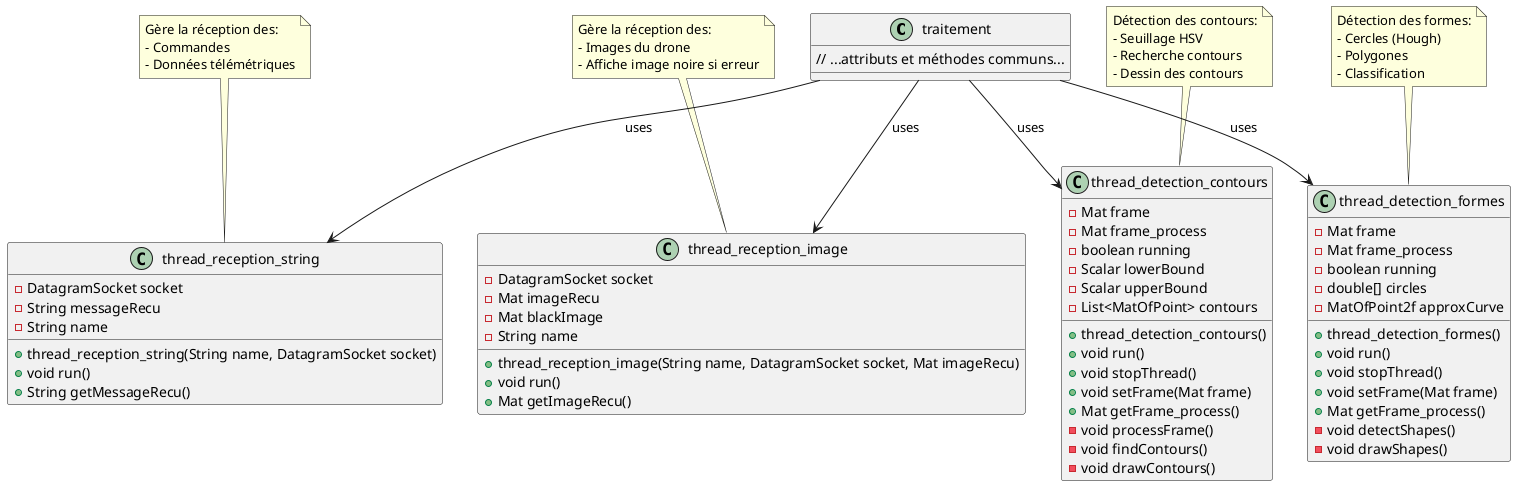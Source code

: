 @startuml traitement_class_pt1

class traitement {
    // ...attributs et méthodes communs...
}

class thread_reception_image {
    -DatagramSocket socket
    -Mat imageRecu
    -Mat blackImage
    -String name
    
    +thread_reception_image(String name, DatagramSocket socket, Mat imageRecu)
    +void run()
    +Mat getImageRecu()
}

class thread_reception_string {
    -DatagramSocket socket
    -String messageRecu
    -String name
    
    +thread_reception_string(String name, DatagramSocket socket)
    +void run()
    +String getMessageRecu()
}

class thread_detection_contours {
    -Mat frame
    -Mat frame_process
    -boolean running
    -Scalar lowerBound
    -Scalar upperBound
    -List<MatOfPoint> contours
    
    +thread_detection_contours()
    +void run()
    +void stopThread()
    +void setFrame(Mat frame)
    +Mat getFrame_process()
    -void processFrame()
    -void findContours()
    -void drawContours()
}

class thread_detection_formes {
    -Mat frame
    -Mat frame_process
    -boolean running
    -double[] circles
    -MatOfPoint2f approxCurve
    
    +thread_detection_formes()
    +void run()
    +void stopThread()
    +void setFrame(Mat frame)
    +Mat getFrame_process()
    -void detectShapes()
    -void drawShapes()
}

traitement --> thread_reception_image : uses
traitement --> thread_reception_string : uses
traitement --> thread_detection_contours : uses
traitement --> thread_detection_formes : uses


note top of thread_reception_string
    Gère la réception des:
    - Commandes
    - Données télémétriques
end note

note top of thread_reception_image
    Gère la réception des:
    - Images du drone
    - Affiche image noire si erreur
end note

note top of thread_detection_contours
    Détection des contours:
    - Seuillage HSV
    - Recherche contours
    - Dessin des contours
end note

note top of thread_detection_formes
    Détection des formes:
    - Cercles (Hough)
    - Polygones
    - Classification
end note

@enduml